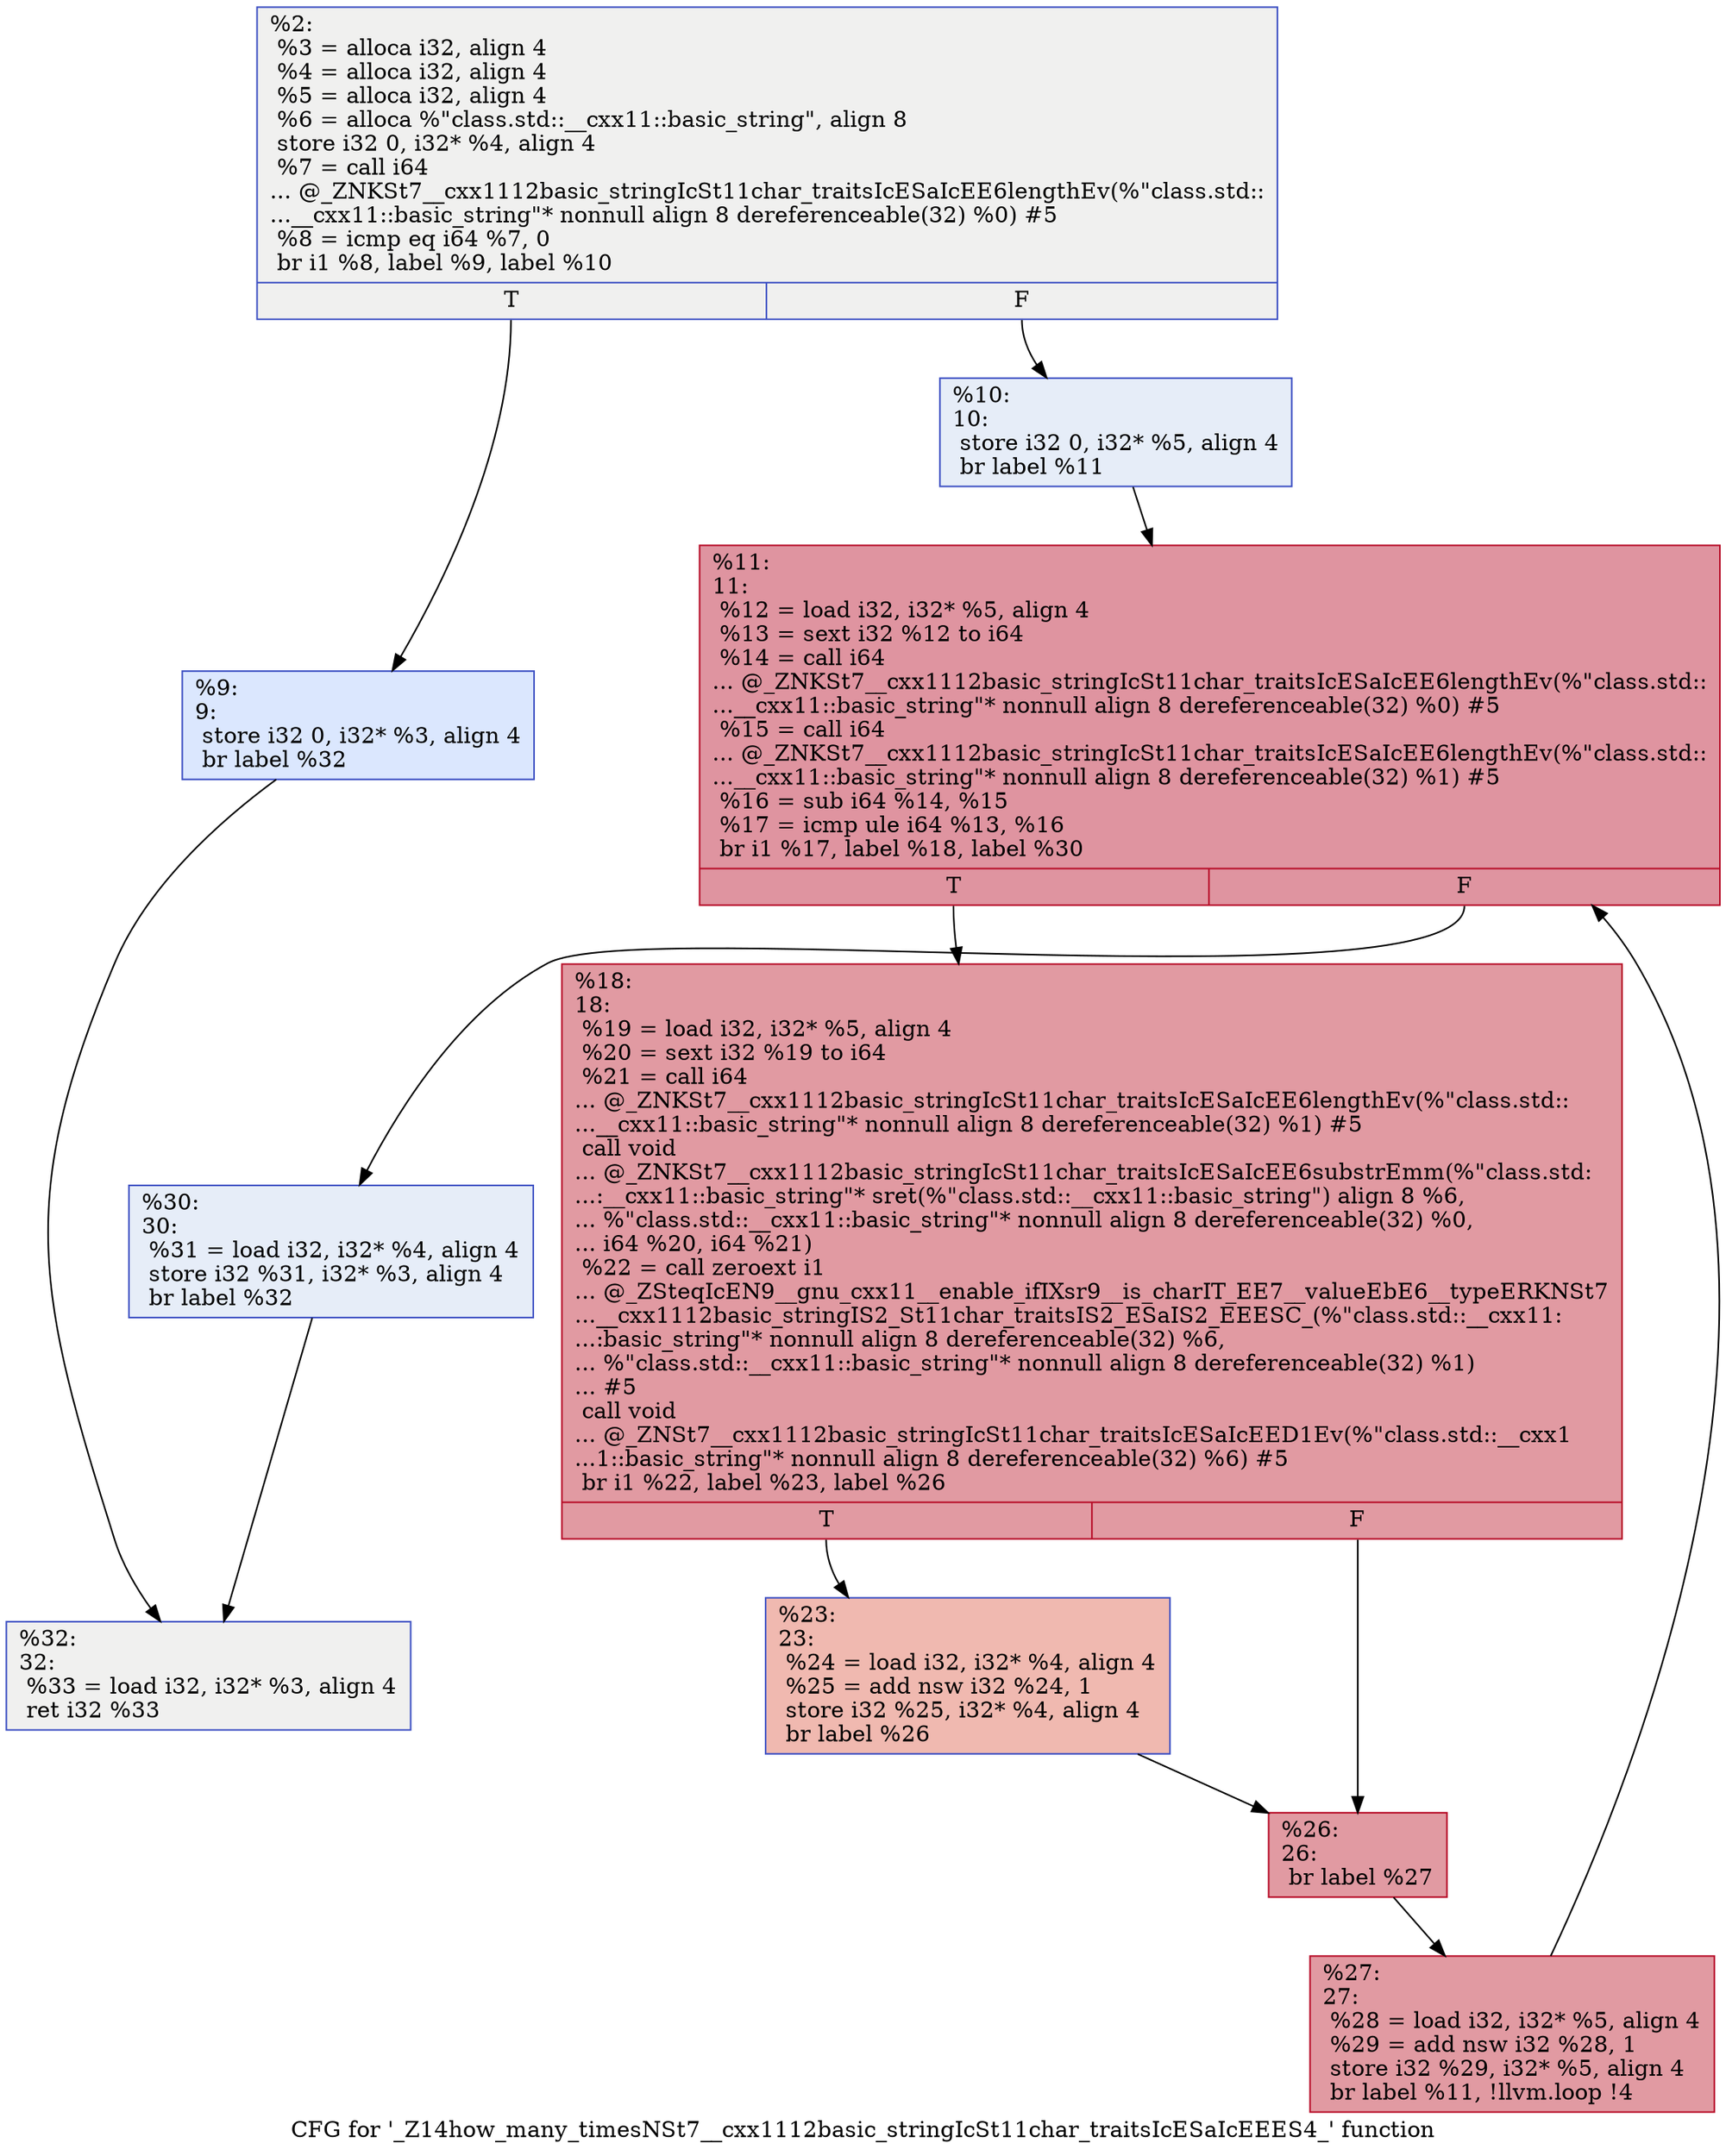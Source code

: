 digraph "CFG for '_Z14how_many_timesNSt7__cxx1112basic_stringIcSt11char_traitsIcESaIcEEES4_' function" {
	label="CFG for '_Z14how_many_timesNSt7__cxx1112basic_stringIcSt11char_traitsIcESaIcEEES4_' function";

	Node0x5651403052d0 [shape=record,color="#3d50c3ff", style=filled, fillcolor="#dedcdb70",label="{%2:\l  %3 = alloca i32, align 4\l  %4 = alloca i32, align 4\l  %5 = alloca i32, align 4\l  %6 = alloca %\"class.std::__cxx11::basic_string\", align 8\l  store i32 0, i32* %4, align 4\l  %7 = call i64\l... @_ZNKSt7__cxx1112basic_stringIcSt11char_traitsIcESaIcEE6lengthEv(%\"class.std::\l...__cxx11::basic_string\"* nonnull align 8 dereferenceable(32) %0) #5\l  %8 = icmp eq i64 %7, 0\l  br i1 %8, label %9, label %10\l|{<s0>T|<s1>F}}"];
	Node0x5651403052d0:s0 -> Node0x565140305ab0;
	Node0x5651403052d0:s1 -> Node0x565140305c70;
	Node0x565140305ab0 [shape=record,color="#3d50c3ff", style=filled, fillcolor="#aec9fc70",label="{%9:\l9:                                                \l  store i32 0, i32* %3, align 4\l  br label %32\l}"];
	Node0x565140305ab0 -> Node0x5651403061e0;
	Node0x565140305c70 [shape=record,color="#3d50c3ff", style=filled, fillcolor="#c7d7f070",label="{%10:\l10:                                               \l  store i32 0, i32* %5, align 4\l  br label %11\l}"];
	Node0x565140305c70 -> Node0x565140306330;
	Node0x565140306330 [shape=record,color="#b70d28ff", style=filled, fillcolor="#b70d2870",label="{%11:\l11:                                               \l  %12 = load i32, i32* %5, align 4\l  %13 = sext i32 %12 to i64\l  %14 = call i64\l... @_ZNKSt7__cxx1112basic_stringIcSt11char_traitsIcESaIcEE6lengthEv(%\"class.std::\l...__cxx11::basic_string\"* nonnull align 8 dereferenceable(32) %0) #5\l  %15 = call i64\l... @_ZNKSt7__cxx1112basic_stringIcSt11char_traitsIcESaIcEE6lengthEv(%\"class.std::\l...__cxx11::basic_string\"* nonnull align 8 dereferenceable(32) %1) #5\l  %16 = sub i64 %14, %15\l  %17 = icmp ule i64 %13, %16\l  br i1 %17, label %18, label %30\l|{<s0>T|<s1>F}}"];
	Node0x565140306330:s0 -> Node0x5651403064d0;
	Node0x565140306330:s1 -> Node0x5651403067d0;
	Node0x5651403064d0 [shape=record,color="#b70d28ff", style=filled, fillcolor="#bb1b2c70",label="{%18:\l18:                                               \l  %19 = load i32, i32* %5, align 4\l  %20 = sext i32 %19 to i64\l  %21 = call i64\l... @_ZNKSt7__cxx1112basic_stringIcSt11char_traitsIcESaIcEE6lengthEv(%\"class.std::\l...__cxx11::basic_string\"* nonnull align 8 dereferenceable(32) %1) #5\l  call void\l... @_ZNKSt7__cxx1112basic_stringIcSt11char_traitsIcESaIcEE6substrEmm(%\"class.std:\l...:__cxx11::basic_string\"* sret(%\"class.std::__cxx11::basic_string\") align 8 %6,\l... %\"class.std::__cxx11::basic_string\"* nonnull align 8 dereferenceable(32) %0,\l... i64 %20, i64 %21)\l  %22 = call zeroext i1\l... @_ZSteqIcEN9__gnu_cxx11__enable_ifIXsr9__is_charIT_EE7__valueEbE6__typeERKNSt7\l...__cxx1112basic_stringIS2_St11char_traitsIS2_ESaIS2_EEESC_(%\"class.std::__cxx11:\l...:basic_string\"* nonnull align 8 dereferenceable(32) %6,\l... %\"class.std::__cxx11::basic_string\"* nonnull align 8 dereferenceable(32) %1)\l... #5\l  call void\l... @_ZNSt7__cxx1112basic_stringIcSt11char_traitsIcESaIcEED1Ev(%\"class.std::__cxx1\l...1::basic_string\"* nonnull align 8 dereferenceable(32) %6) #5\l  br i1 %22, label %23, label %26\l|{<s0>T|<s1>F}}"];
	Node0x5651403064d0:s0 -> Node0x5651403071a0;
	Node0x5651403064d0:s1 -> Node0x565140307400;
	Node0x5651403071a0 [shape=record,color="#3d50c3ff", style=filled, fillcolor="#de614d70",label="{%23:\l23:                                               \l  %24 = load i32, i32* %4, align 4\l  %25 = add nsw i32 %24, 1\l  store i32 %25, i32* %4, align 4\l  br label %26\l}"];
	Node0x5651403071a0 -> Node0x565140307400;
	Node0x565140307400 [shape=record,color="#b70d28ff", style=filled, fillcolor="#bb1b2c70",label="{%26:\l26:                                               \l  br label %27\l}"];
	Node0x565140307400 -> Node0x565140307740;
	Node0x565140307740 [shape=record,color="#b70d28ff", style=filled, fillcolor="#bb1b2c70",label="{%27:\l27:                                               \l  %28 = load i32, i32* %5, align 4\l  %29 = add nsw i32 %28, 1\l  store i32 %29, i32* %5, align 4\l  br label %11, !llvm.loop !4\l}"];
	Node0x565140307740 -> Node0x565140306330;
	Node0x5651403067d0 [shape=record,color="#3d50c3ff", style=filled, fillcolor="#c7d7f070",label="{%30:\l30:                                               \l  %31 = load i32, i32* %4, align 4\l  store i32 %31, i32* %3, align 4\l  br label %32\l}"];
	Node0x5651403067d0 -> Node0x5651403061e0;
	Node0x5651403061e0 [shape=record,color="#3d50c3ff", style=filled, fillcolor="#dedcdb70",label="{%32:\l32:                                               \l  %33 = load i32, i32* %3, align 4\l  ret i32 %33\l}"];
}
